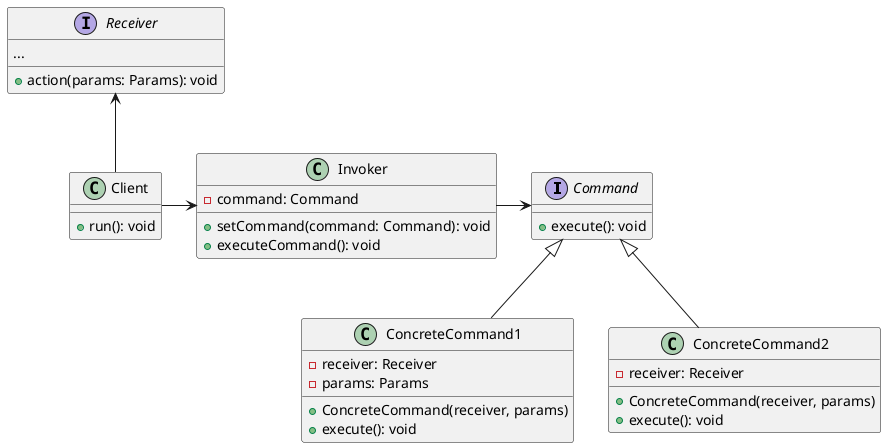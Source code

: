 @startuml

interface Command {
  +execute(): void
}

class ConcreteCommand1 {
-receiver: Receiver
-params: Params
+ ConcreteCommand(receiver, params)
+ execute(): void
}

class ConcreteCommand2 {
  -receiver: Receiver
  +ConcreteCommand(receiver, params)
  +execute(): void
}

interface Receiver {
  ...
+ action(params: Params): void
}

class Invoker {
- command: Command
+ setCommand(command: Command): void
+ executeCommand(): void
}

class Client {
  +run(): void
}

ConcreteCommand1 -up-|> Command
ConcreteCommand2 -up-|> Command

Invoker -right-> Command
Client -right-> Invoker
Client -up-> Receiver

@enduml
